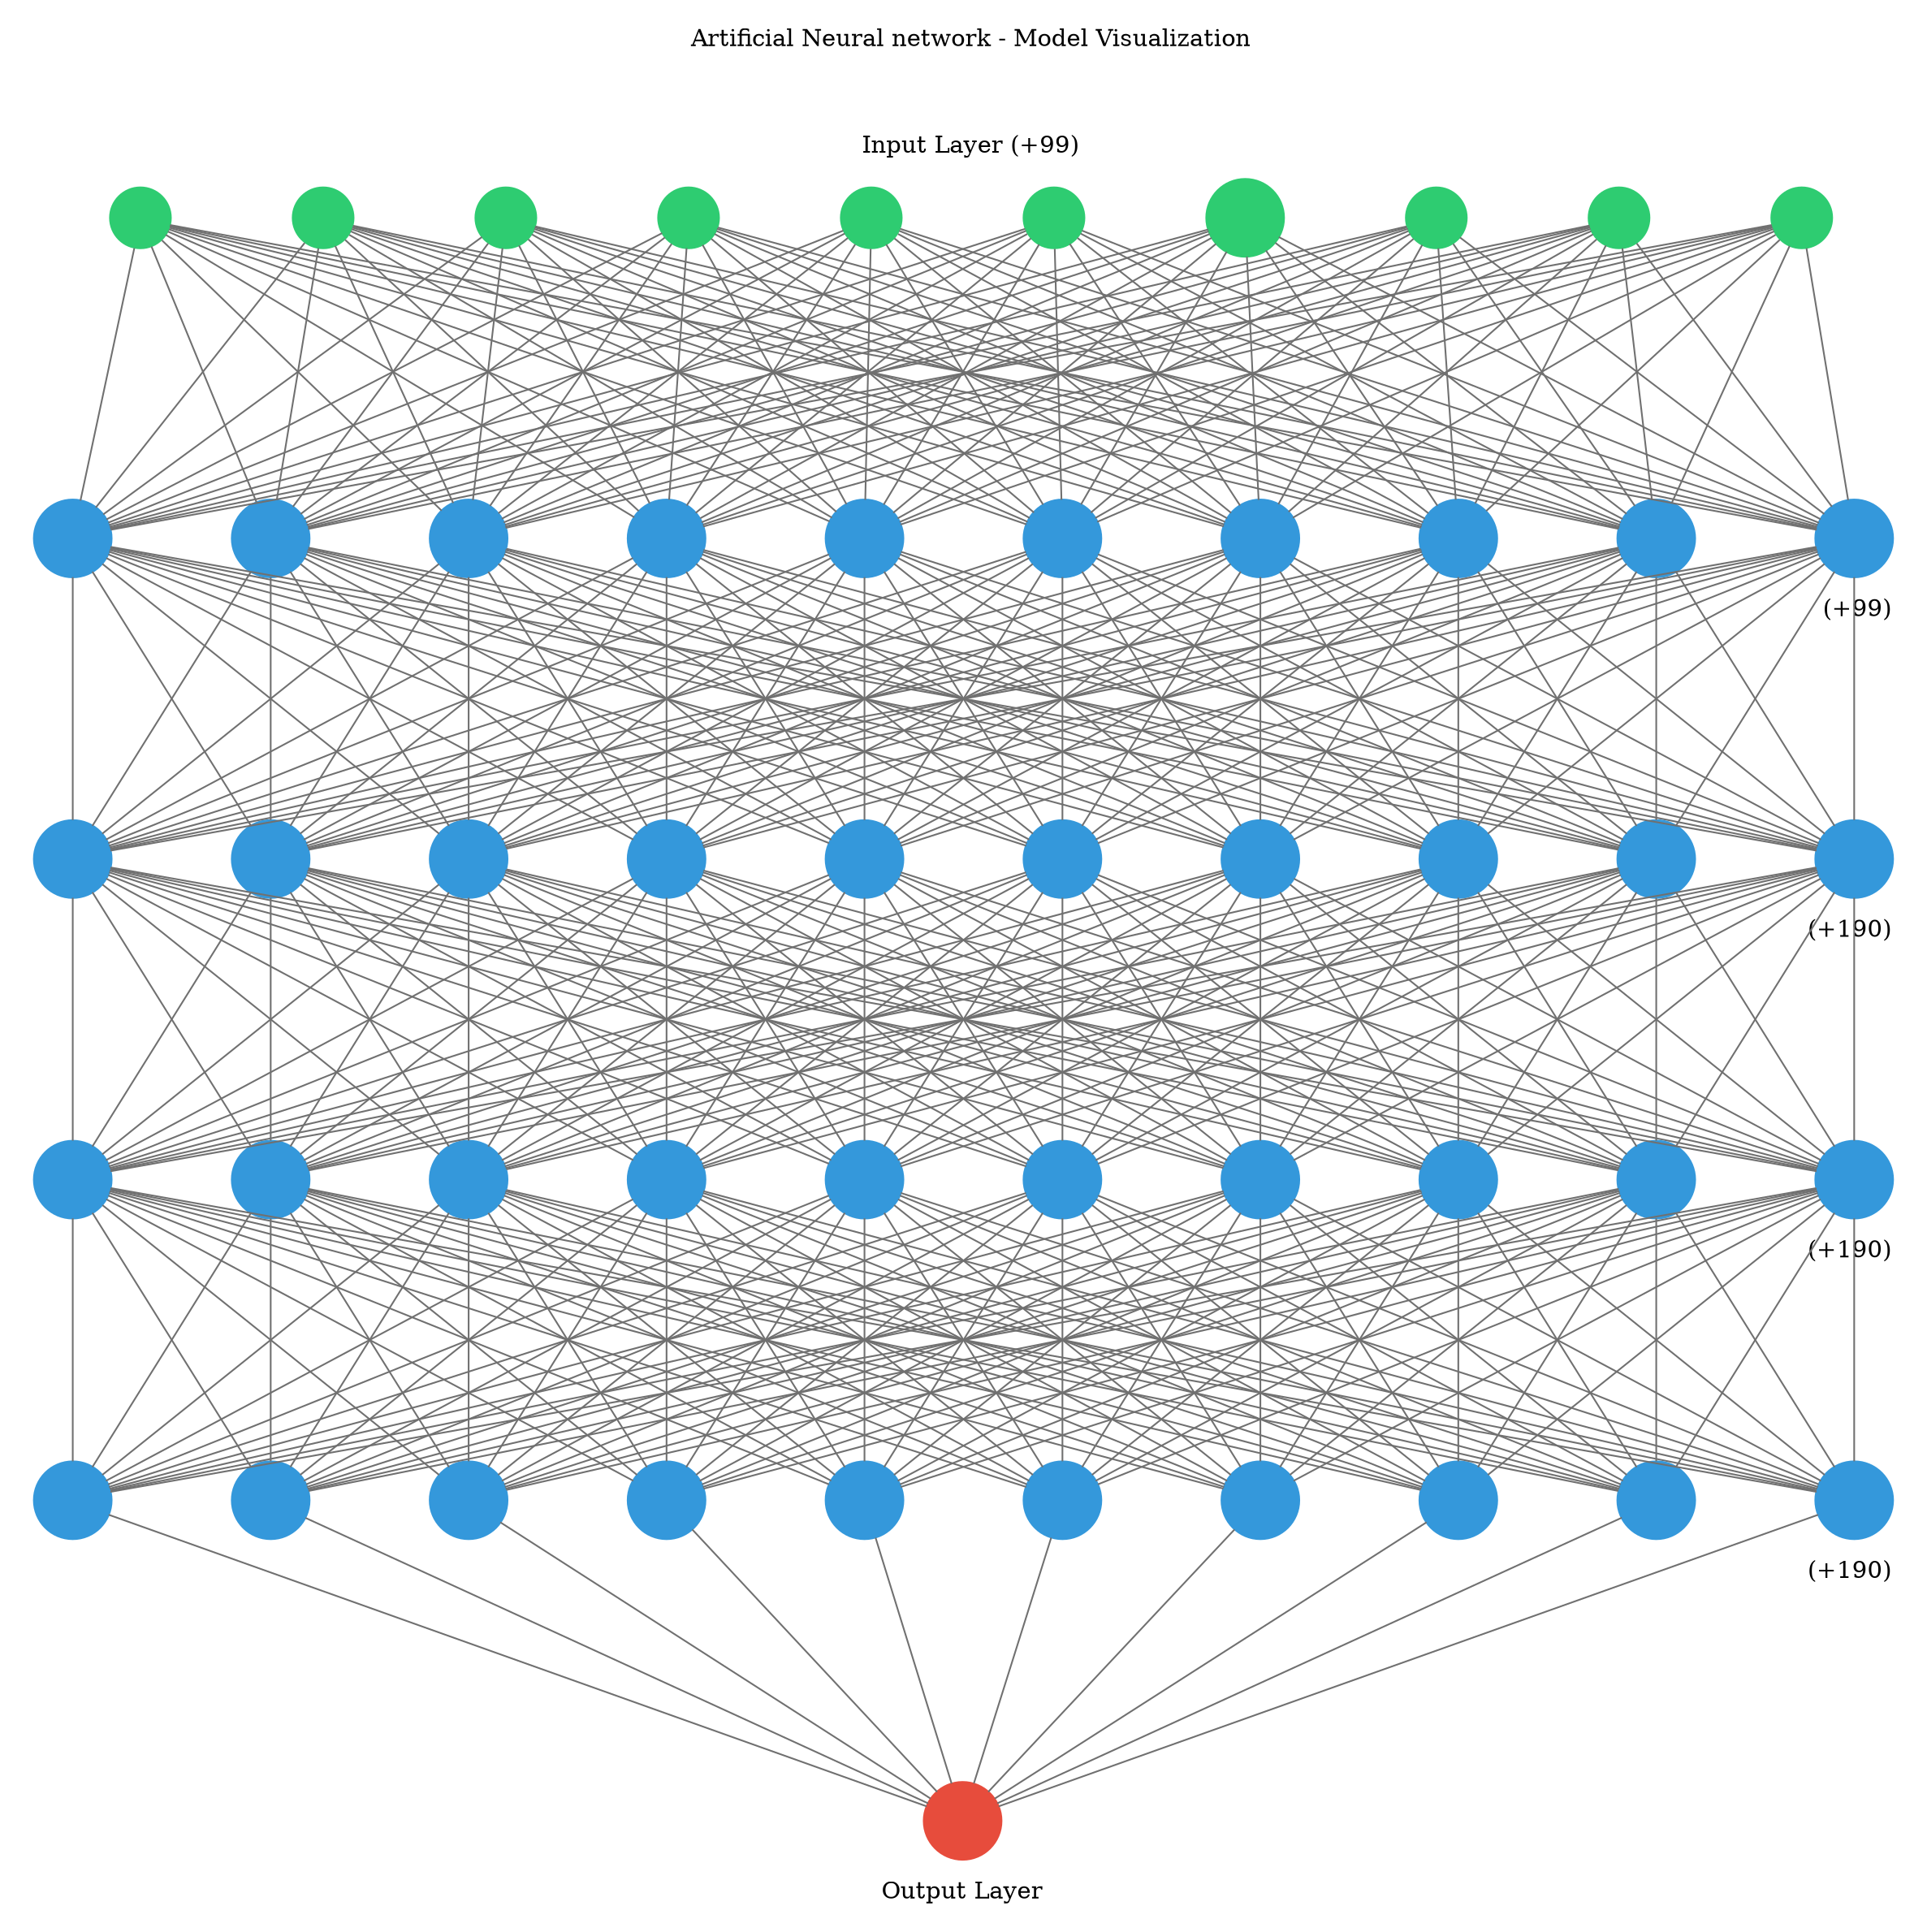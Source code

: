 digraph g {
	graph [nodesep=1 ranksep=2 splines=false]
	edge [arrowhead=none color="#707070"]
	subgraph cluster_input {
		node [color="#2ecc71" fontcolor="#2ecc71" shape=circle style=filled]
		color=white
		1
		label="Artificial Neural network - Model Visualization



Input Layer (+99)"
		rank=same
		2
		label="Artificial Neural network - Model Visualization



Input Layer (+99)"
		rank=same
		3
		label="Artificial Neural network - Model Visualization



Input Layer (+99)"
		rank=same
		4
		label="Artificial Neural network - Model Visualization



Input Layer (+99)"
		rank=same
		5
		label="Artificial Neural network - Model Visualization



Input Layer (+99)"
		rank=same
		6
		label="Artificial Neural network - Model Visualization



Input Layer (+99)"
		rank=same
		7
		label="Artificial Neural network - Model Visualization



Input Layer (+99)"
		rank=same
		8
		label="Artificial Neural network - Model Visualization



Input Layer (+99)"
		rank=same
		9
		label="Artificial Neural network - Model Visualization



Input Layer (+99)"
		rank=same
		10
		label="Artificial Neural network - Model Visualization



Input Layer (+99)"
		rank=same
	}
	1 -> 11
	2 -> 11
	3 -> 11
	4 -> 11
	5 -> 11
	6 -> 11
	7 -> 11
	8 -> 11
	9 -> 11
	10 -> 11
	1 -> 12
	2 -> 12
	3 -> 12
	4 -> 12
	5 -> 12
	6 -> 12
	7 -> 12
	8 -> 12
	9 -> 12
	10 -> 12
	1 -> 13
	2 -> 13
	3 -> 13
	4 -> 13
	5 -> 13
	6 -> 13
	7 -> 13
	8 -> 13
	9 -> 13
	10 -> 13
	1 -> 14
	2 -> 14
	3 -> 14
	4 -> 14
	5 -> 14
	6 -> 14
	7 -> 14
	8 -> 14
	9 -> 14
	10 -> 14
	1 -> 15
	2 -> 15
	3 -> 15
	4 -> 15
	5 -> 15
	6 -> 15
	7 -> 15
	8 -> 15
	9 -> 15
	10 -> 15
	1 -> 16
	2 -> 16
	3 -> 16
	4 -> 16
	5 -> 16
	6 -> 16
	7 -> 16
	8 -> 16
	9 -> 16
	10 -> 16
	1 -> 17
	2 -> 17
	3 -> 17
	4 -> 17
	5 -> 17
	6 -> 17
	7 -> 17
	8 -> 17
	9 -> 17
	10 -> 17
	1 -> 18
	2 -> 18
	3 -> 18
	4 -> 18
	5 -> 18
	6 -> 18
	7 -> 18
	8 -> 18
	9 -> 18
	10 -> 18
	1 -> 19
	2 -> 19
	3 -> 19
	4 -> 19
	5 -> 19
	6 -> 19
	7 -> 19
	8 -> 19
	9 -> 19
	10 -> 19
	1 -> 20
	2 -> 20
	3 -> 20
	4 -> 20
	5 -> 20
	6 -> 20
	7 -> 20
	8 -> 20
	9 -> 20
	10 -> 20
	subgraph cluster_1 {
		color=white
		rank=same
		label=" (+99)" labeljust=right labelloc=b
		11 [color="#3498db" fontcolor="#3498db" shape=circle style=filled]
		12 [color="#3498db" fontcolor="#3498db" shape=circle style=filled]
		13 [color="#3498db" fontcolor="#3498db" shape=circle style=filled]
		14 [color="#3498db" fontcolor="#3498db" shape=circle style=filled]
		15 [color="#3498db" fontcolor="#3498db" shape=circle style=filled]
		16 [color="#3498db" fontcolor="#3498db" shape=circle style=filled]
		17 [color="#3498db" fontcolor="#3498db" shape=circle style=filled]
		18 [color="#3498db" fontcolor="#3498db" shape=circle style=filled]
		19 [color="#3498db" fontcolor="#3498db" shape=circle style=filled]
		20 [color="#3498db" fontcolor="#3498db" shape=circle style=filled]
	}
	11 -> 21
	12 -> 21
	13 -> 21
	14 -> 21
	15 -> 21
	16 -> 21
	17 -> 21
	18 -> 21
	19 -> 21
	20 -> 21
	11 -> 22
	12 -> 22
	13 -> 22
	14 -> 22
	15 -> 22
	16 -> 22
	17 -> 22
	18 -> 22
	19 -> 22
	20 -> 22
	11 -> 23
	12 -> 23
	13 -> 23
	14 -> 23
	15 -> 23
	16 -> 23
	17 -> 23
	18 -> 23
	19 -> 23
	20 -> 23
	11 -> 24
	12 -> 24
	13 -> 24
	14 -> 24
	15 -> 24
	16 -> 24
	17 -> 24
	18 -> 24
	19 -> 24
	20 -> 24
	11 -> 25
	12 -> 25
	13 -> 25
	14 -> 25
	15 -> 25
	16 -> 25
	17 -> 25
	18 -> 25
	19 -> 25
	20 -> 25
	11 -> 26
	12 -> 26
	13 -> 26
	14 -> 26
	15 -> 26
	16 -> 26
	17 -> 26
	18 -> 26
	19 -> 26
	20 -> 26
	11 -> 27
	12 -> 27
	13 -> 27
	14 -> 27
	15 -> 27
	16 -> 27
	17 -> 27
	18 -> 27
	19 -> 27
	20 -> 27
	11 -> 28
	12 -> 28
	13 -> 28
	14 -> 28
	15 -> 28
	16 -> 28
	17 -> 28
	18 -> 28
	19 -> 28
	20 -> 28
	11 -> 29
	12 -> 29
	13 -> 29
	14 -> 29
	15 -> 29
	16 -> 29
	17 -> 29
	18 -> 29
	19 -> 29
	20 -> 29
	11 -> 30
	12 -> 30
	13 -> 30
	14 -> 30
	15 -> 30
	16 -> 30
	17 -> 30
	18 -> 30
	19 -> 30
	20 -> 30
	subgraph cluster_2 {
		color=white
		rank=same
		label=" (+190)" labeljust=right labelloc=b
		21 [color="#3498db" fontcolor="#3498db" shape=circle style=filled]
		22 [color="#3498db" fontcolor="#3498db" shape=circle style=filled]
		23 [color="#3498db" fontcolor="#3498db" shape=circle style=filled]
		24 [color="#3498db" fontcolor="#3498db" shape=circle style=filled]
		25 [color="#3498db" fontcolor="#3498db" shape=circle style=filled]
		26 [color="#3498db" fontcolor="#3498db" shape=circle style=filled]
		27 [color="#3498db" fontcolor="#3498db" shape=circle style=filled]
		28 [color="#3498db" fontcolor="#3498db" shape=circle style=filled]
		29 [color="#3498db" fontcolor="#3498db" shape=circle style=filled]
		30 [color="#3498db" fontcolor="#3498db" shape=circle style=filled]
	}
	21 -> 31
	22 -> 31
	23 -> 31
	24 -> 31
	25 -> 31
	26 -> 31
	27 -> 31
	28 -> 31
	29 -> 31
	30 -> 31
	21 -> 32
	22 -> 32
	23 -> 32
	24 -> 32
	25 -> 32
	26 -> 32
	27 -> 32
	28 -> 32
	29 -> 32
	30 -> 32
	21 -> 33
	22 -> 33
	23 -> 33
	24 -> 33
	25 -> 33
	26 -> 33
	27 -> 33
	28 -> 33
	29 -> 33
	30 -> 33
	21 -> 34
	22 -> 34
	23 -> 34
	24 -> 34
	25 -> 34
	26 -> 34
	27 -> 34
	28 -> 34
	29 -> 34
	30 -> 34
	21 -> 35
	22 -> 35
	23 -> 35
	24 -> 35
	25 -> 35
	26 -> 35
	27 -> 35
	28 -> 35
	29 -> 35
	30 -> 35
	21 -> 36
	22 -> 36
	23 -> 36
	24 -> 36
	25 -> 36
	26 -> 36
	27 -> 36
	28 -> 36
	29 -> 36
	30 -> 36
	21 -> 37
	22 -> 37
	23 -> 37
	24 -> 37
	25 -> 37
	26 -> 37
	27 -> 37
	28 -> 37
	29 -> 37
	30 -> 37
	21 -> 38
	22 -> 38
	23 -> 38
	24 -> 38
	25 -> 38
	26 -> 38
	27 -> 38
	28 -> 38
	29 -> 38
	30 -> 38
	21 -> 39
	22 -> 39
	23 -> 39
	24 -> 39
	25 -> 39
	26 -> 39
	27 -> 39
	28 -> 39
	29 -> 39
	30 -> 39
	21 -> 40
	22 -> 40
	23 -> 40
	24 -> 40
	25 -> 40
	26 -> 40
	27 -> 40
	28 -> 40
	29 -> 40
	30 -> 40
	subgraph cluster_3 {
		color=white
		rank=same
		label=" (+190)" labeljust=right labelloc=b
		31 [color="#3498db" fontcolor="#3498db" shape=circle style=filled]
		32 [color="#3498db" fontcolor="#3498db" shape=circle style=filled]
		33 [color="#3498db" fontcolor="#3498db" shape=circle style=filled]
		34 [color="#3498db" fontcolor="#3498db" shape=circle style=filled]
		35 [color="#3498db" fontcolor="#3498db" shape=circle style=filled]
		36 [color="#3498db" fontcolor="#3498db" shape=circle style=filled]
		37 [color="#3498db" fontcolor="#3498db" shape=circle style=filled]
		38 [color="#3498db" fontcolor="#3498db" shape=circle style=filled]
		39 [color="#3498db" fontcolor="#3498db" shape=circle style=filled]
		40 [color="#3498db" fontcolor="#3498db" shape=circle style=filled]
	}
	31 -> 41
	32 -> 41
	33 -> 41
	34 -> 41
	35 -> 41
	36 -> 41
	37 -> 41
	38 -> 41
	39 -> 41
	40 -> 41
	31 -> 42
	32 -> 42
	33 -> 42
	34 -> 42
	35 -> 42
	36 -> 42
	37 -> 42
	38 -> 42
	39 -> 42
	40 -> 42
	31 -> 43
	32 -> 43
	33 -> 43
	34 -> 43
	35 -> 43
	36 -> 43
	37 -> 43
	38 -> 43
	39 -> 43
	40 -> 43
	31 -> 44
	32 -> 44
	33 -> 44
	34 -> 44
	35 -> 44
	36 -> 44
	37 -> 44
	38 -> 44
	39 -> 44
	40 -> 44
	31 -> 45
	32 -> 45
	33 -> 45
	34 -> 45
	35 -> 45
	36 -> 45
	37 -> 45
	38 -> 45
	39 -> 45
	40 -> 45
	31 -> 46
	32 -> 46
	33 -> 46
	34 -> 46
	35 -> 46
	36 -> 46
	37 -> 46
	38 -> 46
	39 -> 46
	40 -> 46
	31 -> 47
	32 -> 47
	33 -> 47
	34 -> 47
	35 -> 47
	36 -> 47
	37 -> 47
	38 -> 47
	39 -> 47
	40 -> 47
	31 -> 48
	32 -> 48
	33 -> 48
	34 -> 48
	35 -> 48
	36 -> 48
	37 -> 48
	38 -> 48
	39 -> 48
	40 -> 48
	31 -> 49
	32 -> 49
	33 -> 49
	34 -> 49
	35 -> 49
	36 -> 49
	37 -> 49
	38 -> 49
	39 -> 49
	40 -> 49
	31 -> 50
	32 -> 50
	33 -> 50
	34 -> 50
	35 -> 50
	36 -> 50
	37 -> 50
	38 -> 50
	39 -> 50
	40 -> 50
	subgraph cluster_4 {
		color=white
		rank=same
		label=" (+190)" labeljust=right labelloc=b
		41 [color="#3498db" fontcolor="#3498db" shape=circle style=filled]
		42 [color="#3498db" fontcolor="#3498db" shape=circle style=filled]
		43 [color="#3498db" fontcolor="#3498db" shape=circle style=filled]
		44 [color="#3498db" fontcolor="#3498db" shape=circle style=filled]
		45 [color="#3498db" fontcolor="#3498db" shape=circle style=filled]
		46 [color="#3498db" fontcolor="#3498db" shape=circle style=filled]
		47 [color="#3498db" fontcolor="#3498db" shape=circle style=filled]
		48 [color="#3498db" fontcolor="#3498db" shape=circle style=filled]
		49 [color="#3498db" fontcolor="#3498db" shape=circle style=filled]
		50 [color="#3498db" fontcolor="#3498db" shape=circle style=filled]
	}
	41 -> 51
	42 -> 51
	43 -> 51
	44 -> 51
	45 -> 51
	46 -> 51
	47 -> 51
	48 -> 51
	49 -> 51
	50 -> 51
	subgraph cluster_output {
		node [color="#2ecc71" fontcolor="#2ecc71" shape=circle style=filled]
		color=white
		rank=same
		labeljust=1
		51 [color="#e74c3c" fontcolor="#e74c3c" shape=circle style=filled]
		label="Output Layer" labelloc=bottom
	}
	arrowShape=none
}
